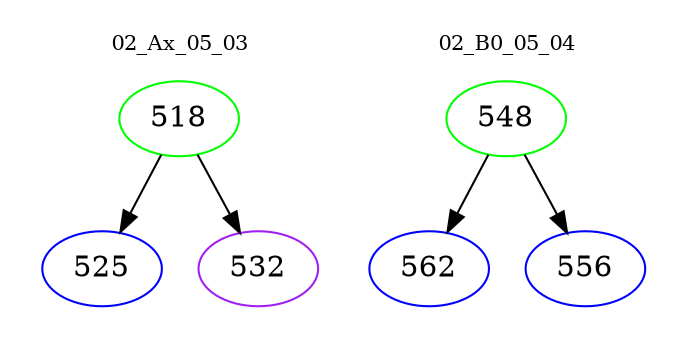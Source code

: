 digraph{
subgraph cluster_0 {
color = white
label = "02_Ax_05_03";
fontsize=10;
T0_518 [label="518", color="green"]
T0_518 -> T0_525 [color="black"]
T0_525 [label="525", color="blue"]
T0_518 -> T0_532 [color="black"]
T0_532 [label="532", color="purple"]
}
subgraph cluster_1 {
color = white
label = "02_B0_05_04";
fontsize=10;
T1_548 [label="548", color="green"]
T1_548 -> T1_562 [color="black"]
T1_562 [label="562", color="blue"]
T1_548 -> T1_556 [color="black"]
T1_556 [label="556", color="blue"]
}
}
